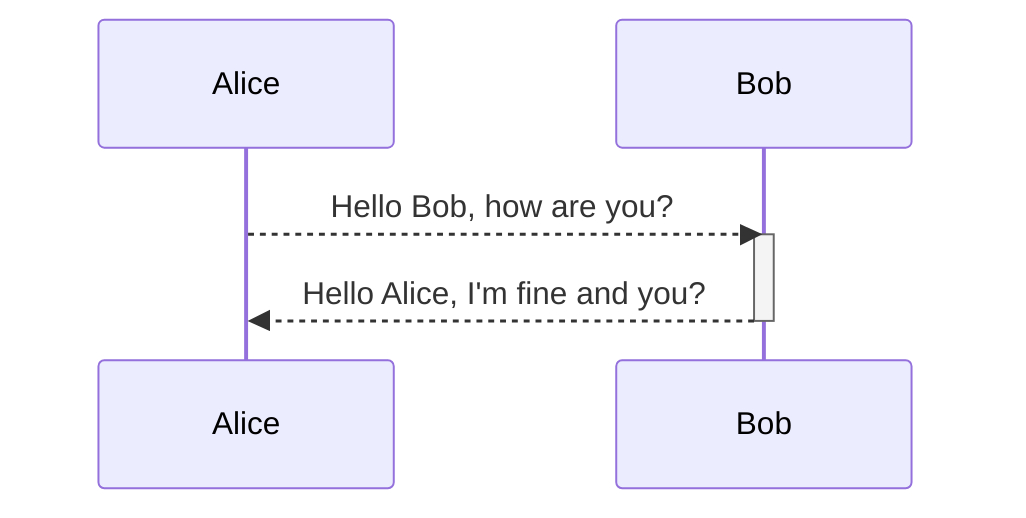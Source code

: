 sequenceDiagram
Alice-->>Bob:Hello Bob, how are you?
activate Bob
Bob-->>Alice:Hello Alice, I'm fine and  you?
deactivate Bob